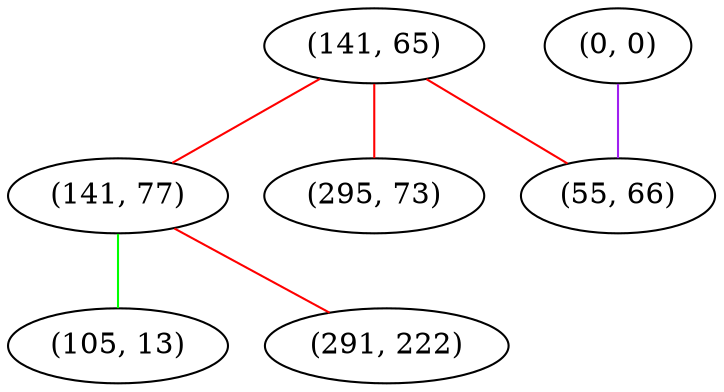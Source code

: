 graph "" {
"(141, 65)";
"(0, 0)";
"(141, 77)";
"(105, 13)";
"(291, 222)";
"(55, 66)";
"(295, 73)";
"(141, 65)" -- "(141, 77)"  [color=red, key=0, weight=1];
"(141, 65)" -- "(55, 66)"  [color=red, key=0, weight=1];
"(141, 65)" -- "(295, 73)"  [color=red, key=0, weight=1];
"(0, 0)" -- "(55, 66)"  [color=purple, key=0, weight=4];
"(141, 77)" -- "(291, 222)"  [color=red, key=0, weight=1];
"(141, 77)" -- "(105, 13)"  [color=green, key=0, weight=2];
}
